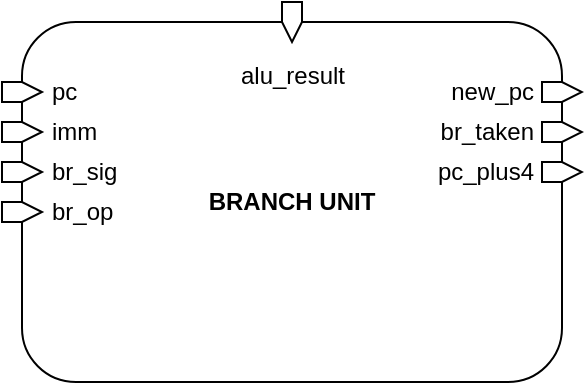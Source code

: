 <mxfile>
    <diagram id="araIAavNtnU19a6DUUGs" name="Page-1">
        <mxGraphModel dx="-903" dy="831" grid="1" gridSize="10" guides="1" tooltips="1" connect="1" arrows="1" fold="1" page="1" pageScale="1" pageWidth="850" pageHeight="1100" math="0" shadow="0">
            <root>
                <mxCell id="0"/>
                <mxCell id="1" parent="0"/>
                <mxCell id="2" value="&lt;b&gt;BRANCH UNIT&lt;br&gt;&lt;/b&gt;" style="rounded=1;whiteSpace=wrap;html=1;" vertex="1" parent="1">
                    <mxGeometry x="2840" y="465" width="270" height="180" as="geometry"/>
                </mxCell>
                <mxCell id="3" value="pc" style="html=1;shadow=0;dashed=0;align=left;verticalAlign=middle;shape=mxgraph.arrows2.arrow;dy=0;dx=10;notch=0;labelPosition=right;verticalLabelPosition=middle;spacing=5;movable=1;resizable=1;rotatable=1;deletable=1;editable=1;locked=0;connectable=1;" vertex="1" parent="1">
                    <mxGeometry x="2830" y="495" width="20" height="10" as="geometry"/>
                </mxCell>
                <mxCell id="4" value="&lt;div&gt;imm&lt;/div&gt;" style="html=1;shadow=0;dashed=0;align=left;verticalAlign=middle;shape=mxgraph.arrows2.arrow;dy=0;dx=10;notch=0;labelPosition=right;verticalLabelPosition=middle;spacing=5;movable=1;resizable=1;rotatable=1;deletable=1;editable=1;locked=0;connectable=1;" vertex="1" parent="1">
                    <mxGeometry x="2830" y="515" width="20" height="10" as="geometry"/>
                </mxCell>
                <mxCell id="5" value="&lt;div&gt;br_sig&lt;/div&gt;" style="html=1;shadow=0;dashed=0;align=left;verticalAlign=middle;shape=mxgraph.arrows2.arrow;dy=0;dx=10;notch=0;labelPosition=right;verticalLabelPosition=middle;spacing=5;movable=1;resizable=1;rotatable=1;deletable=1;editable=1;locked=0;connectable=1;" vertex="1" parent="1">
                    <mxGeometry x="2830" y="535" width="20" height="10" as="geometry"/>
                </mxCell>
                <mxCell id="6" value="&lt;div&gt;br_op&lt;/div&gt;" style="html=1;shadow=0;dashed=0;align=left;verticalAlign=middle;shape=mxgraph.arrows2.arrow;dy=0;dx=10;notch=0;labelPosition=right;verticalLabelPosition=middle;spacing=5;movable=1;resizable=1;rotatable=1;deletable=1;editable=1;locked=0;connectable=1;" vertex="1" parent="1">
                    <mxGeometry x="2830" y="555" width="20" height="10" as="geometry"/>
                </mxCell>
                <mxCell id="7" value="alu_result" style="html=1;shadow=0;dashed=0;align=center;verticalAlign=top;shape=mxgraph.arrows2.arrow;dy=0;dx=10;notch=0;labelPosition=center;verticalLabelPosition=bottom;spacing=5;movable=1;resizable=1;rotatable=1;deletable=1;editable=1;locked=0;connectable=1;direction=south;" vertex="1" parent="1">
                    <mxGeometry x="2970" y="455" width="10" height="20" as="geometry"/>
                </mxCell>
                <mxCell id="8" value="new_pc" style="html=1;shadow=0;dashed=0;align=right;verticalAlign=middle;shape=mxgraph.arrows2.arrow;dy=0;dx=10;notch=0;labelPosition=left;verticalLabelPosition=middle;spacing=5;movable=1;resizable=1;rotatable=1;deletable=1;editable=1;locked=0;connectable=1;" vertex="1" parent="1">
                    <mxGeometry x="3100" y="495" width="20" height="10" as="geometry"/>
                </mxCell>
                <mxCell id="9" value="br_taken" style="html=1;shadow=0;dashed=0;align=right;verticalAlign=middle;shape=mxgraph.arrows2.arrow;dy=0;dx=10;notch=0;labelPosition=left;verticalLabelPosition=middle;spacing=5;movable=1;resizable=1;rotatable=1;deletable=1;editable=1;locked=0;connectable=1;" vertex="1" parent="1">
                    <mxGeometry x="3100" y="515" width="20" height="10" as="geometry"/>
                </mxCell>
                <mxCell id="10" value="pc_plus4" style="html=1;shadow=0;dashed=0;align=right;verticalAlign=middle;shape=mxgraph.arrows2.arrow;dy=0;dx=10;notch=0;labelPosition=left;verticalLabelPosition=middle;spacing=5;movable=1;resizable=1;rotatable=1;deletable=1;editable=1;locked=0;connectable=1;" vertex="1" parent="1">
                    <mxGeometry x="3100" y="535" width="20" height="10" as="geometry"/>
                </mxCell>
            </root>
        </mxGraphModel>
    </diagram>
</mxfile>
